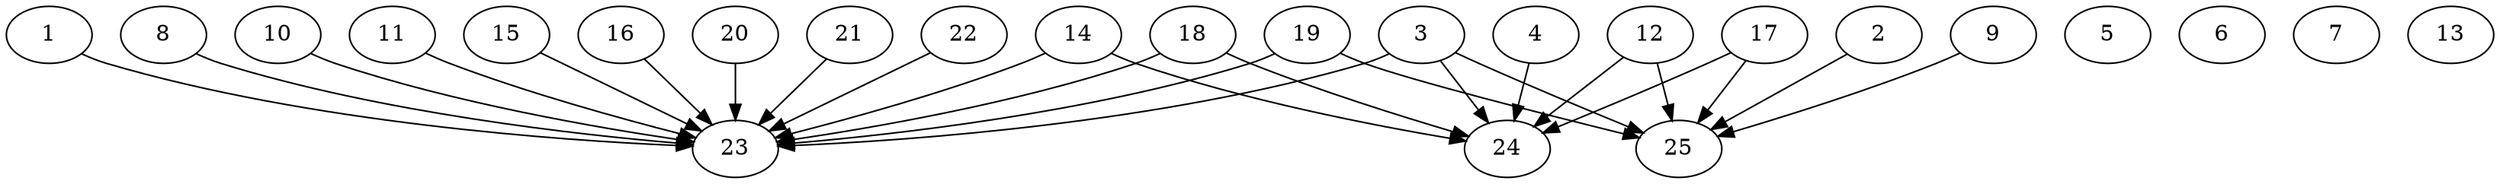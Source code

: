 // DAG automatically generated by daggen at Thu Oct  3 14:00:40 2019
// ./daggen --dot -n 25 --ccr 0.5 --fat 0.9 --regular 0.7 --density 0.6 --mindata 5242880 --maxdata 52428800 
digraph G {
  1 [size="14798848", alpha="0.11", expect_size="7399424"] 
  1 -> 23 [size ="7399424"]
  2 [size="40906752", alpha="0.14", expect_size="20453376"] 
  2 -> 25 [size ="20453376"]
  3 [size="27187200", alpha="0.10", expect_size="13593600"] 
  3 -> 23 [size ="13593600"]
  3 -> 24 [size ="13593600"]
  3 -> 25 [size ="13593600"]
  4 [size="11579392", alpha="0.13", expect_size="5789696"] 
  4 -> 24 [size ="5789696"]
  5 [size="82585600", alpha="0.19", expect_size="41292800"] 
  6 [size="45494272", alpha="0.15", expect_size="22747136"] 
  7 [size="73578496", alpha="0.03", expect_size="36789248"] 
  8 [size="28702720", alpha="0.17", expect_size="14351360"] 
  8 -> 23 [size ="14351360"]
  9 [size="53071872", alpha="0.12", expect_size="26535936"] 
  9 -> 25 [size ="26535936"]
  10 [size="40249344", alpha="0.11", expect_size="20124672"] 
  10 -> 23 [size ="20124672"]
  11 [size="81307648", alpha="0.17", expect_size="40653824"] 
  11 -> 23 [size ="40653824"]
  12 [size="40210432", alpha="0.16", expect_size="20105216"] 
  12 -> 24 [size ="20105216"]
  12 -> 25 [size ="20105216"]
  13 [size="104755200", alpha="0.03", expect_size="52377600"] 
  14 [size="58587136", alpha="0.06", expect_size="29293568"] 
  14 -> 23 [size ="29293568"]
  14 -> 24 [size ="29293568"]
  15 [size="25901056", alpha="0.17", expect_size="12950528"] 
  15 -> 23 [size ="12950528"]
  16 [size="21874688", alpha="0.07", expect_size="10937344"] 
  16 -> 23 [size ="10937344"]
  17 [size="91967488", alpha="0.16", expect_size="45983744"] 
  17 -> 24 [size ="45983744"]
  17 -> 25 [size ="45983744"]
  18 [size="11235328", alpha="0.10", expect_size="5617664"] 
  18 -> 23 [size ="5617664"]
  18 -> 24 [size ="5617664"]
  19 [size="91179008", alpha="0.00", expect_size="45589504"] 
  19 -> 23 [size ="45589504"]
  19 -> 25 [size ="45589504"]
  20 [size="53803008", alpha="0.15", expect_size="26901504"] 
  20 -> 23 [size ="26901504"]
  21 [size="12029952", alpha="0.11", expect_size="6014976"] 
  21 -> 23 [size ="6014976"]
  22 [size="93038592", alpha="0.13", expect_size="46519296"] 
  22 -> 23 [size ="46519296"]
  23 [size="73150464", alpha="0.19", expect_size="36575232"] 
  24 [size="89137152", alpha="0.05", expect_size="44568576"] 
  25 [size="23310336", alpha="0.06", expect_size="11655168"] 
}
